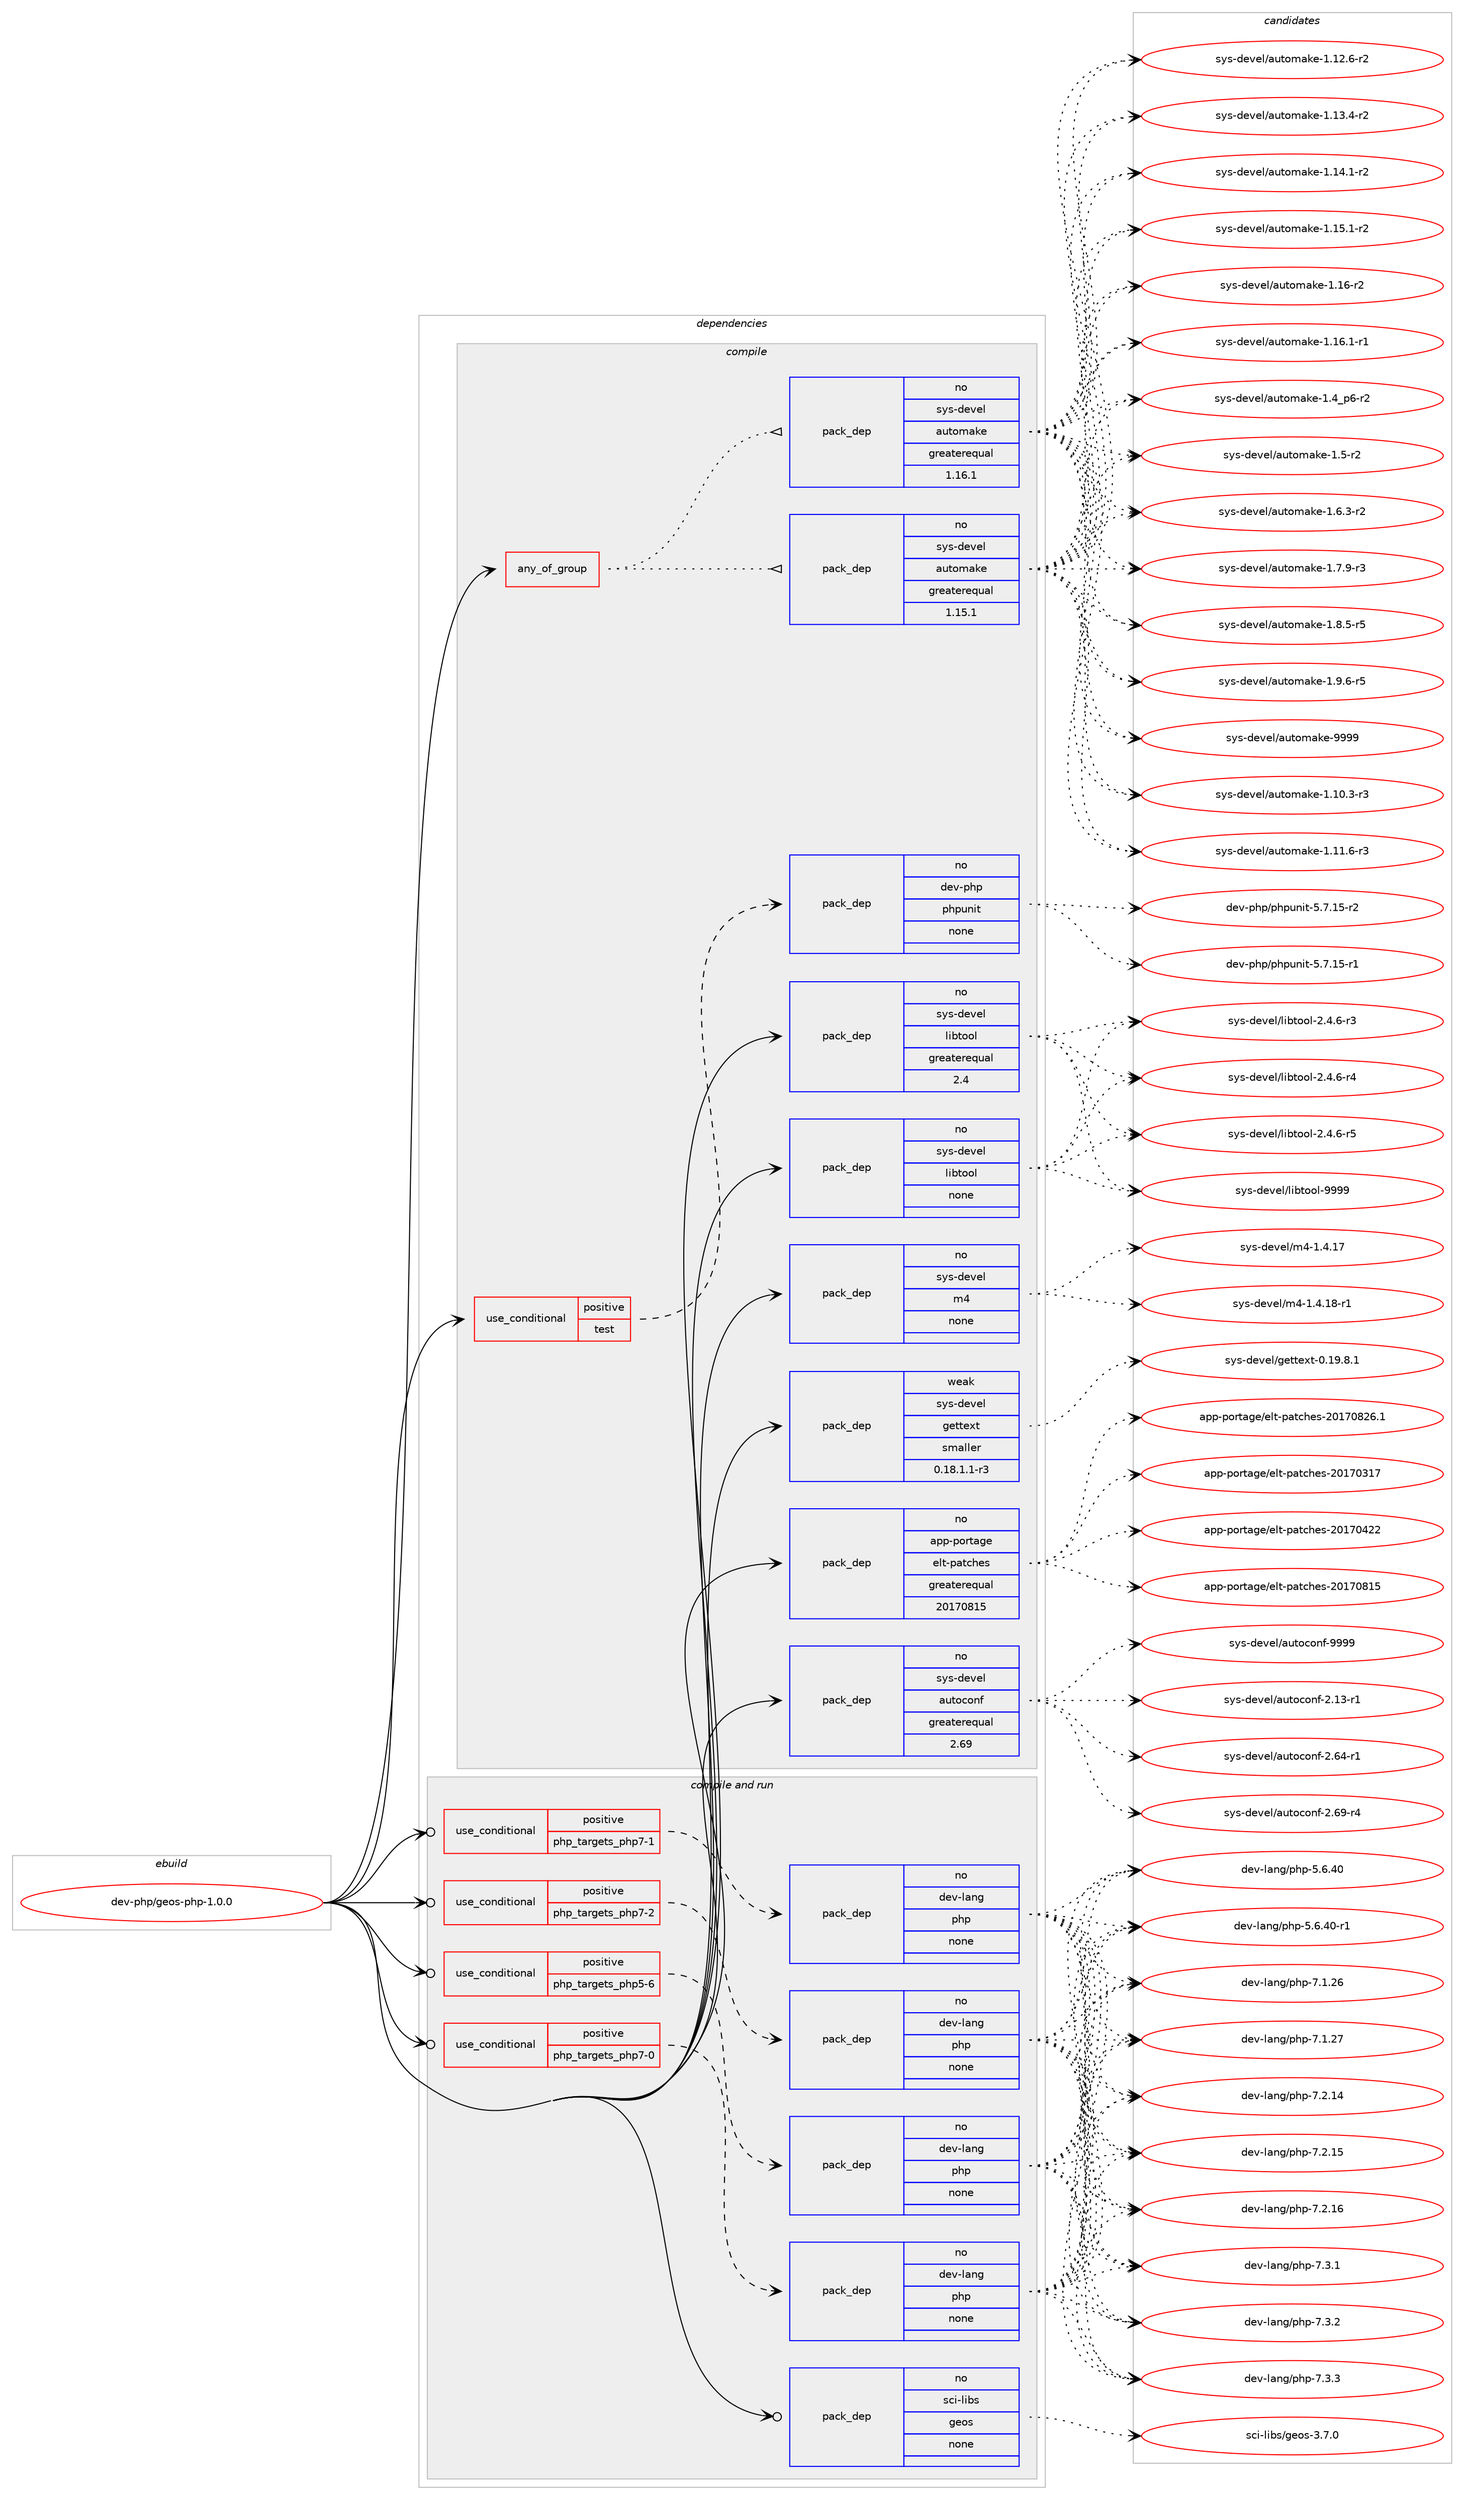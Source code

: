 digraph prolog {

# *************
# Graph options
# *************

newrank=true;
concentrate=true;
compound=true;
graph [rankdir=LR,fontname=Helvetica,fontsize=10,ranksep=1.5];#, ranksep=2.5, nodesep=0.2];
edge  [arrowhead=vee];
node  [fontname=Helvetica,fontsize=10];

# **********
# The ebuild
# **********

subgraph cluster_leftcol {
color=gray;
rank=same;
label=<<i>ebuild</i>>;
id [label="dev-php/geos-php-1.0.0", color=red, width=4, href="../dev-php/geos-php-1.0.0.svg"];
}

# ****************
# The dependencies
# ****************

subgraph cluster_midcol {
color=gray;
label=<<i>dependencies</i>>;
subgraph cluster_compile {
fillcolor="#eeeeee";
style=filled;
label=<<i>compile</i>>;
subgraph any22505 {
dependency1392841 [label=<<TABLE BORDER="0" CELLBORDER="1" CELLSPACING="0" CELLPADDING="4"><TR><TD CELLPADDING="10">any_of_group</TD></TR></TABLE>>, shape=none, color=red];subgraph pack1000484 {
dependency1392842 [label=<<TABLE BORDER="0" CELLBORDER="1" CELLSPACING="0" CELLPADDING="4" WIDTH="220"><TR><TD ROWSPAN="6" CELLPADDING="30">pack_dep</TD></TR><TR><TD WIDTH="110">no</TD></TR><TR><TD>sys-devel</TD></TR><TR><TD>automake</TD></TR><TR><TD>greaterequal</TD></TR><TR><TD>1.16.1</TD></TR></TABLE>>, shape=none, color=blue];
}
dependency1392841:e -> dependency1392842:w [weight=20,style="dotted",arrowhead="oinv"];
subgraph pack1000485 {
dependency1392843 [label=<<TABLE BORDER="0" CELLBORDER="1" CELLSPACING="0" CELLPADDING="4" WIDTH="220"><TR><TD ROWSPAN="6" CELLPADDING="30">pack_dep</TD></TR><TR><TD WIDTH="110">no</TD></TR><TR><TD>sys-devel</TD></TR><TR><TD>automake</TD></TR><TR><TD>greaterequal</TD></TR><TR><TD>1.15.1</TD></TR></TABLE>>, shape=none, color=blue];
}
dependency1392841:e -> dependency1392843:w [weight=20,style="dotted",arrowhead="oinv"];
}
id:e -> dependency1392841:w [weight=20,style="solid",arrowhead="vee"];
subgraph cond369287 {
dependency1392844 [label=<<TABLE BORDER="0" CELLBORDER="1" CELLSPACING="0" CELLPADDING="4"><TR><TD ROWSPAN="3" CELLPADDING="10">use_conditional</TD></TR><TR><TD>positive</TD></TR><TR><TD>test</TD></TR></TABLE>>, shape=none, color=red];
subgraph pack1000486 {
dependency1392845 [label=<<TABLE BORDER="0" CELLBORDER="1" CELLSPACING="0" CELLPADDING="4" WIDTH="220"><TR><TD ROWSPAN="6" CELLPADDING="30">pack_dep</TD></TR><TR><TD WIDTH="110">no</TD></TR><TR><TD>dev-php</TD></TR><TR><TD>phpunit</TD></TR><TR><TD>none</TD></TR><TR><TD></TD></TR></TABLE>>, shape=none, color=blue];
}
dependency1392844:e -> dependency1392845:w [weight=20,style="dashed",arrowhead="vee"];
}
id:e -> dependency1392844:w [weight=20,style="solid",arrowhead="vee"];
subgraph pack1000487 {
dependency1392846 [label=<<TABLE BORDER="0" CELLBORDER="1" CELLSPACING="0" CELLPADDING="4" WIDTH="220"><TR><TD ROWSPAN="6" CELLPADDING="30">pack_dep</TD></TR><TR><TD WIDTH="110">no</TD></TR><TR><TD>app-portage</TD></TR><TR><TD>elt-patches</TD></TR><TR><TD>greaterequal</TD></TR><TR><TD>20170815</TD></TR></TABLE>>, shape=none, color=blue];
}
id:e -> dependency1392846:w [weight=20,style="solid",arrowhead="vee"];
subgraph pack1000488 {
dependency1392847 [label=<<TABLE BORDER="0" CELLBORDER="1" CELLSPACING="0" CELLPADDING="4" WIDTH="220"><TR><TD ROWSPAN="6" CELLPADDING="30">pack_dep</TD></TR><TR><TD WIDTH="110">no</TD></TR><TR><TD>sys-devel</TD></TR><TR><TD>autoconf</TD></TR><TR><TD>greaterequal</TD></TR><TR><TD>2.69</TD></TR></TABLE>>, shape=none, color=blue];
}
id:e -> dependency1392847:w [weight=20,style="solid",arrowhead="vee"];
subgraph pack1000489 {
dependency1392848 [label=<<TABLE BORDER="0" CELLBORDER="1" CELLSPACING="0" CELLPADDING="4" WIDTH="220"><TR><TD ROWSPAN="6" CELLPADDING="30">pack_dep</TD></TR><TR><TD WIDTH="110">no</TD></TR><TR><TD>sys-devel</TD></TR><TR><TD>libtool</TD></TR><TR><TD>greaterequal</TD></TR><TR><TD>2.4</TD></TR></TABLE>>, shape=none, color=blue];
}
id:e -> dependency1392848:w [weight=20,style="solid",arrowhead="vee"];
subgraph pack1000490 {
dependency1392849 [label=<<TABLE BORDER="0" CELLBORDER="1" CELLSPACING="0" CELLPADDING="4" WIDTH="220"><TR><TD ROWSPAN="6" CELLPADDING="30">pack_dep</TD></TR><TR><TD WIDTH="110">no</TD></TR><TR><TD>sys-devel</TD></TR><TR><TD>libtool</TD></TR><TR><TD>none</TD></TR><TR><TD></TD></TR></TABLE>>, shape=none, color=blue];
}
id:e -> dependency1392849:w [weight=20,style="solid",arrowhead="vee"];
subgraph pack1000491 {
dependency1392850 [label=<<TABLE BORDER="0" CELLBORDER="1" CELLSPACING="0" CELLPADDING="4" WIDTH="220"><TR><TD ROWSPAN="6" CELLPADDING="30">pack_dep</TD></TR><TR><TD WIDTH="110">no</TD></TR><TR><TD>sys-devel</TD></TR><TR><TD>m4</TD></TR><TR><TD>none</TD></TR><TR><TD></TD></TR></TABLE>>, shape=none, color=blue];
}
id:e -> dependency1392850:w [weight=20,style="solid",arrowhead="vee"];
subgraph pack1000492 {
dependency1392851 [label=<<TABLE BORDER="0" CELLBORDER="1" CELLSPACING="0" CELLPADDING="4" WIDTH="220"><TR><TD ROWSPAN="6" CELLPADDING="30">pack_dep</TD></TR><TR><TD WIDTH="110">weak</TD></TR><TR><TD>sys-devel</TD></TR><TR><TD>gettext</TD></TR><TR><TD>smaller</TD></TR><TR><TD>0.18.1.1-r3</TD></TR></TABLE>>, shape=none, color=blue];
}
id:e -> dependency1392851:w [weight=20,style="solid",arrowhead="vee"];
}
subgraph cluster_compileandrun {
fillcolor="#eeeeee";
style=filled;
label=<<i>compile and run</i>>;
subgraph cond369288 {
dependency1392852 [label=<<TABLE BORDER="0" CELLBORDER="1" CELLSPACING="0" CELLPADDING="4"><TR><TD ROWSPAN="3" CELLPADDING="10">use_conditional</TD></TR><TR><TD>positive</TD></TR><TR><TD>php_targets_php5-6</TD></TR></TABLE>>, shape=none, color=red];
subgraph pack1000493 {
dependency1392853 [label=<<TABLE BORDER="0" CELLBORDER="1" CELLSPACING="0" CELLPADDING="4" WIDTH="220"><TR><TD ROWSPAN="6" CELLPADDING="30">pack_dep</TD></TR><TR><TD WIDTH="110">no</TD></TR><TR><TD>dev-lang</TD></TR><TR><TD>php</TD></TR><TR><TD>none</TD></TR><TR><TD></TD></TR></TABLE>>, shape=none, color=blue];
}
dependency1392852:e -> dependency1392853:w [weight=20,style="dashed",arrowhead="vee"];
}
id:e -> dependency1392852:w [weight=20,style="solid",arrowhead="odotvee"];
subgraph cond369289 {
dependency1392854 [label=<<TABLE BORDER="0" CELLBORDER="1" CELLSPACING="0" CELLPADDING="4"><TR><TD ROWSPAN="3" CELLPADDING="10">use_conditional</TD></TR><TR><TD>positive</TD></TR><TR><TD>php_targets_php7-0</TD></TR></TABLE>>, shape=none, color=red];
subgraph pack1000494 {
dependency1392855 [label=<<TABLE BORDER="0" CELLBORDER="1" CELLSPACING="0" CELLPADDING="4" WIDTH="220"><TR><TD ROWSPAN="6" CELLPADDING="30">pack_dep</TD></TR><TR><TD WIDTH="110">no</TD></TR><TR><TD>dev-lang</TD></TR><TR><TD>php</TD></TR><TR><TD>none</TD></TR><TR><TD></TD></TR></TABLE>>, shape=none, color=blue];
}
dependency1392854:e -> dependency1392855:w [weight=20,style="dashed",arrowhead="vee"];
}
id:e -> dependency1392854:w [weight=20,style="solid",arrowhead="odotvee"];
subgraph cond369290 {
dependency1392856 [label=<<TABLE BORDER="0" CELLBORDER="1" CELLSPACING="0" CELLPADDING="4"><TR><TD ROWSPAN="3" CELLPADDING="10">use_conditional</TD></TR><TR><TD>positive</TD></TR><TR><TD>php_targets_php7-1</TD></TR></TABLE>>, shape=none, color=red];
subgraph pack1000495 {
dependency1392857 [label=<<TABLE BORDER="0" CELLBORDER="1" CELLSPACING="0" CELLPADDING="4" WIDTH="220"><TR><TD ROWSPAN="6" CELLPADDING="30">pack_dep</TD></TR><TR><TD WIDTH="110">no</TD></TR><TR><TD>dev-lang</TD></TR><TR><TD>php</TD></TR><TR><TD>none</TD></TR><TR><TD></TD></TR></TABLE>>, shape=none, color=blue];
}
dependency1392856:e -> dependency1392857:w [weight=20,style="dashed",arrowhead="vee"];
}
id:e -> dependency1392856:w [weight=20,style="solid",arrowhead="odotvee"];
subgraph cond369291 {
dependency1392858 [label=<<TABLE BORDER="0" CELLBORDER="1" CELLSPACING="0" CELLPADDING="4"><TR><TD ROWSPAN="3" CELLPADDING="10">use_conditional</TD></TR><TR><TD>positive</TD></TR><TR><TD>php_targets_php7-2</TD></TR></TABLE>>, shape=none, color=red];
subgraph pack1000496 {
dependency1392859 [label=<<TABLE BORDER="0" CELLBORDER="1" CELLSPACING="0" CELLPADDING="4" WIDTH="220"><TR><TD ROWSPAN="6" CELLPADDING="30">pack_dep</TD></TR><TR><TD WIDTH="110">no</TD></TR><TR><TD>dev-lang</TD></TR><TR><TD>php</TD></TR><TR><TD>none</TD></TR><TR><TD></TD></TR></TABLE>>, shape=none, color=blue];
}
dependency1392858:e -> dependency1392859:w [weight=20,style="dashed",arrowhead="vee"];
}
id:e -> dependency1392858:w [weight=20,style="solid",arrowhead="odotvee"];
subgraph pack1000497 {
dependency1392860 [label=<<TABLE BORDER="0" CELLBORDER="1" CELLSPACING="0" CELLPADDING="4" WIDTH="220"><TR><TD ROWSPAN="6" CELLPADDING="30">pack_dep</TD></TR><TR><TD WIDTH="110">no</TD></TR><TR><TD>sci-libs</TD></TR><TR><TD>geos</TD></TR><TR><TD>none</TD></TR><TR><TD></TD></TR></TABLE>>, shape=none, color=blue];
}
id:e -> dependency1392860:w [weight=20,style="solid",arrowhead="odotvee"];
}
subgraph cluster_run {
fillcolor="#eeeeee";
style=filled;
label=<<i>run</i>>;
}
}

# **************
# The candidates
# **************

subgraph cluster_choices {
rank=same;
color=gray;
label=<<i>candidates</i>>;

subgraph choice1000484 {
color=black;
nodesep=1;
choice11512111545100101118101108479711711611110997107101454946494846514511451 [label="sys-devel/automake-1.10.3-r3", color=red, width=4,href="../sys-devel/automake-1.10.3-r3.svg"];
choice11512111545100101118101108479711711611110997107101454946494946544511451 [label="sys-devel/automake-1.11.6-r3", color=red, width=4,href="../sys-devel/automake-1.11.6-r3.svg"];
choice11512111545100101118101108479711711611110997107101454946495046544511450 [label="sys-devel/automake-1.12.6-r2", color=red, width=4,href="../sys-devel/automake-1.12.6-r2.svg"];
choice11512111545100101118101108479711711611110997107101454946495146524511450 [label="sys-devel/automake-1.13.4-r2", color=red, width=4,href="../sys-devel/automake-1.13.4-r2.svg"];
choice11512111545100101118101108479711711611110997107101454946495246494511450 [label="sys-devel/automake-1.14.1-r2", color=red, width=4,href="../sys-devel/automake-1.14.1-r2.svg"];
choice11512111545100101118101108479711711611110997107101454946495346494511450 [label="sys-devel/automake-1.15.1-r2", color=red, width=4,href="../sys-devel/automake-1.15.1-r2.svg"];
choice1151211154510010111810110847971171161111099710710145494649544511450 [label="sys-devel/automake-1.16-r2", color=red, width=4,href="../sys-devel/automake-1.16-r2.svg"];
choice11512111545100101118101108479711711611110997107101454946495446494511449 [label="sys-devel/automake-1.16.1-r1", color=red, width=4,href="../sys-devel/automake-1.16.1-r1.svg"];
choice115121115451001011181011084797117116111109971071014549465295112544511450 [label="sys-devel/automake-1.4_p6-r2", color=red, width=4,href="../sys-devel/automake-1.4_p6-r2.svg"];
choice11512111545100101118101108479711711611110997107101454946534511450 [label="sys-devel/automake-1.5-r2", color=red, width=4,href="../sys-devel/automake-1.5-r2.svg"];
choice115121115451001011181011084797117116111109971071014549465446514511450 [label="sys-devel/automake-1.6.3-r2", color=red, width=4,href="../sys-devel/automake-1.6.3-r2.svg"];
choice115121115451001011181011084797117116111109971071014549465546574511451 [label="sys-devel/automake-1.7.9-r3", color=red, width=4,href="../sys-devel/automake-1.7.9-r3.svg"];
choice115121115451001011181011084797117116111109971071014549465646534511453 [label="sys-devel/automake-1.8.5-r5", color=red, width=4,href="../sys-devel/automake-1.8.5-r5.svg"];
choice115121115451001011181011084797117116111109971071014549465746544511453 [label="sys-devel/automake-1.9.6-r5", color=red, width=4,href="../sys-devel/automake-1.9.6-r5.svg"];
choice115121115451001011181011084797117116111109971071014557575757 [label="sys-devel/automake-9999", color=red, width=4,href="../sys-devel/automake-9999.svg"];
dependency1392842:e -> choice11512111545100101118101108479711711611110997107101454946494846514511451:w [style=dotted,weight="100"];
dependency1392842:e -> choice11512111545100101118101108479711711611110997107101454946494946544511451:w [style=dotted,weight="100"];
dependency1392842:e -> choice11512111545100101118101108479711711611110997107101454946495046544511450:w [style=dotted,weight="100"];
dependency1392842:e -> choice11512111545100101118101108479711711611110997107101454946495146524511450:w [style=dotted,weight="100"];
dependency1392842:e -> choice11512111545100101118101108479711711611110997107101454946495246494511450:w [style=dotted,weight="100"];
dependency1392842:e -> choice11512111545100101118101108479711711611110997107101454946495346494511450:w [style=dotted,weight="100"];
dependency1392842:e -> choice1151211154510010111810110847971171161111099710710145494649544511450:w [style=dotted,weight="100"];
dependency1392842:e -> choice11512111545100101118101108479711711611110997107101454946495446494511449:w [style=dotted,weight="100"];
dependency1392842:e -> choice115121115451001011181011084797117116111109971071014549465295112544511450:w [style=dotted,weight="100"];
dependency1392842:e -> choice11512111545100101118101108479711711611110997107101454946534511450:w [style=dotted,weight="100"];
dependency1392842:e -> choice115121115451001011181011084797117116111109971071014549465446514511450:w [style=dotted,weight="100"];
dependency1392842:e -> choice115121115451001011181011084797117116111109971071014549465546574511451:w [style=dotted,weight="100"];
dependency1392842:e -> choice115121115451001011181011084797117116111109971071014549465646534511453:w [style=dotted,weight="100"];
dependency1392842:e -> choice115121115451001011181011084797117116111109971071014549465746544511453:w [style=dotted,weight="100"];
dependency1392842:e -> choice115121115451001011181011084797117116111109971071014557575757:w [style=dotted,weight="100"];
}
subgraph choice1000485 {
color=black;
nodesep=1;
choice11512111545100101118101108479711711611110997107101454946494846514511451 [label="sys-devel/automake-1.10.3-r3", color=red, width=4,href="../sys-devel/automake-1.10.3-r3.svg"];
choice11512111545100101118101108479711711611110997107101454946494946544511451 [label="sys-devel/automake-1.11.6-r3", color=red, width=4,href="../sys-devel/automake-1.11.6-r3.svg"];
choice11512111545100101118101108479711711611110997107101454946495046544511450 [label="sys-devel/automake-1.12.6-r2", color=red, width=4,href="../sys-devel/automake-1.12.6-r2.svg"];
choice11512111545100101118101108479711711611110997107101454946495146524511450 [label="sys-devel/automake-1.13.4-r2", color=red, width=4,href="../sys-devel/automake-1.13.4-r2.svg"];
choice11512111545100101118101108479711711611110997107101454946495246494511450 [label="sys-devel/automake-1.14.1-r2", color=red, width=4,href="../sys-devel/automake-1.14.1-r2.svg"];
choice11512111545100101118101108479711711611110997107101454946495346494511450 [label="sys-devel/automake-1.15.1-r2", color=red, width=4,href="../sys-devel/automake-1.15.1-r2.svg"];
choice1151211154510010111810110847971171161111099710710145494649544511450 [label="sys-devel/automake-1.16-r2", color=red, width=4,href="../sys-devel/automake-1.16-r2.svg"];
choice11512111545100101118101108479711711611110997107101454946495446494511449 [label="sys-devel/automake-1.16.1-r1", color=red, width=4,href="../sys-devel/automake-1.16.1-r1.svg"];
choice115121115451001011181011084797117116111109971071014549465295112544511450 [label="sys-devel/automake-1.4_p6-r2", color=red, width=4,href="../sys-devel/automake-1.4_p6-r2.svg"];
choice11512111545100101118101108479711711611110997107101454946534511450 [label="sys-devel/automake-1.5-r2", color=red, width=4,href="../sys-devel/automake-1.5-r2.svg"];
choice115121115451001011181011084797117116111109971071014549465446514511450 [label="sys-devel/automake-1.6.3-r2", color=red, width=4,href="../sys-devel/automake-1.6.3-r2.svg"];
choice115121115451001011181011084797117116111109971071014549465546574511451 [label="sys-devel/automake-1.7.9-r3", color=red, width=4,href="../sys-devel/automake-1.7.9-r3.svg"];
choice115121115451001011181011084797117116111109971071014549465646534511453 [label="sys-devel/automake-1.8.5-r5", color=red, width=4,href="../sys-devel/automake-1.8.5-r5.svg"];
choice115121115451001011181011084797117116111109971071014549465746544511453 [label="sys-devel/automake-1.9.6-r5", color=red, width=4,href="../sys-devel/automake-1.9.6-r5.svg"];
choice115121115451001011181011084797117116111109971071014557575757 [label="sys-devel/automake-9999", color=red, width=4,href="../sys-devel/automake-9999.svg"];
dependency1392843:e -> choice11512111545100101118101108479711711611110997107101454946494846514511451:w [style=dotted,weight="100"];
dependency1392843:e -> choice11512111545100101118101108479711711611110997107101454946494946544511451:w [style=dotted,weight="100"];
dependency1392843:e -> choice11512111545100101118101108479711711611110997107101454946495046544511450:w [style=dotted,weight="100"];
dependency1392843:e -> choice11512111545100101118101108479711711611110997107101454946495146524511450:w [style=dotted,weight="100"];
dependency1392843:e -> choice11512111545100101118101108479711711611110997107101454946495246494511450:w [style=dotted,weight="100"];
dependency1392843:e -> choice11512111545100101118101108479711711611110997107101454946495346494511450:w [style=dotted,weight="100"];
dependency1392843:e -> choice1151211154510010111810110847971171161111099710710145494649544511450:w [style=dotted,weight="100"];
dependency1392843:e -> choice11512111545100101118101108479711711611110997107101454946495446494511449:w [style=dotted,weight="100"];
dependency1392843:e -> choice115121115451001011181011084797117116111109971071014549465295112544511450:w [style=dotted,weight="100"];
dependency1392843:e -> choice11512111545100101118101108479711711611110997107101454946534511450:w [style=dotted,weight="100"];
dependency1392843:e -> choice115121115451001011181011084797117116111109971071014549465446514511450:w [style=dotted,weight="100"];
dependency1392843:e -> choice115121115451001011181011084797117116111109971071014549465546574511451:w [style=dotted,weight="100"];
dependency1392843:e -> choice115121115451001011181011084797117116111109971071014549465646534511453:w [style=dotted,weight="100"];
dependency1392843:e -> choice115121115451001011181011084797117116111109971071014549465746544511453:w [style=dotted,weight="100"];
dependency1392843:e -> choice115121115451001011181011084797117116111109971071014557575757:w [style=dotted,weight="100"];
}
subgraph choice1000486 {
color=black;
nodesep=1;
choice1001011184511210411247112104112117110105116455346554649534511449 [label="dev-php/phpunit-5.7.15-r1", color=red, width=4,href="../dev-php/phpunit-5.7.15-r1.svg"];
choice1001011184511210411247112104112117110105116455346554649534511450 [label="dev-php/phpunit-5.7.15-r2", color=red, width=4,href="../dev-php/phpunit-5.7.15-r2.svg"];
dependency1392845:e -> choice1001011184511210411247112104112117110105116455346554649534511449:w [style=dotted,weight="100"];
dependency1392845:e -> choice1001011184511210411247112104112117110105116455346554649534511450:w [style=dotted,weight="100"];
}
subgraph choice1000487 {
color=black;
nodesep=1;
choice97112112451121111141169710310147101108116451129711699104101115455048495548514955 [label="app-portage/elt-patches-20170317", color=red, width=4,href="../app-portage/elt-patches-20170317.svg"];
choice97112112451121111141169710310147101108116451129711699104101115455048495548525050 [label="app-portage/elt-patches-20170422", color=red, width=4,href="../app-portage/elt-patches-20170422.svg"];
choice97112112451121111141169710310147101108116451129711699104101115455048495548564953 [label="app-portage/elt-patches-20170815", color=red, width=4,href="../app-portage/elt-patches-20170815.svg"];
choice971121124511211111411697103101471011081164511297116991041011154550484955485650544649 [label="app-portage/elt-patches-20170826.1", color=red, width=4,href="../app-portage/elt-patches-20170826.1.svg"];
dependency1392846:e -> choice97112112451121111141169710310147101108116451129711699104101115455048495548514955:w [style=dotted,weight="100"];
dependency1392846:e -> choice97112112451121111141169710310147101108116451129711699104101115455048495548525050:w [style=dotted,weight="100"];
dependency1392846:e -> choice97112112451121111141169710310147101108116451129711699104101115455048495548564953:w [style=dotted,weight="100"];
dependency1392846:e -> choice971121124511211111411697103101471011081164511297116991041011154550484955485650544649:w [style=dotted,weight="100"];
}
subgraph choice1000488 {
color=black;
nodesep=1;
choice1151211154510010111810110847971171161119911111010245504649514511449 [label="sys-devel/autoconf-2.13-r1", color=red, width=4,href="../sys-devel/autoconf-2.13-r1.svg"];
choice1151211154510010111810110847971171161119911111010245504654524511449 [label="sys-devel/autoconf-2.64-r1", color=red, width=4,href="../sys-devel/autoconf-2.64-r1.svg"];
choice1151211154510010111810110847971171161119911111010245504654574511452 [label="sys-devel/autoconf-2.69-r4", color=red, width=4,href="../sys-devel/autoconf-2.69-r4.svg"];
choice115121115451001011181011084797117116111991111101024557575757 [label="sys-devel/autoconf-9999", color=red, width=4,href="../sys-devel/autoconf-9999.svg"];
dependency1392847:e -> choice1151211154510010111810110847971171161119911111010245504649514511449:w [style=dotted,weight="100"];
dependency1392847:e -> choice1151211154510010111810110847971171161119911111010245504654524511449:w [style=dotted,weight="100"];
dependency1392847:e -> choice1151211154510010111810110847971171161119911111010245504654574511452:w [style=dotted,weight="100"];
dependency1392847:e -> choice115121115451001011181011084797117116111991111101024557575757:w [style=dotted,weight="100"];
}
subgraph choice1000489 {
color=black;
nodesep=1;
choice1151211154510010111810110847108105981161111111084550465246544511451 [label="sys-devel/libtool-2.4.6-r3", color=red, width=4,href="../sys-devel/libtool-2.4.6-r3.svg"];
choice1151211154510010111810110847108105981161111111084550465246544511452 [label="sys-devel/libtool-2.4.6-r4", color=red, width=4,href="../sys-devel/libtool-2.4.6-r4.svg"];
choice1151211154510010111810110847108105981161111111084550465246544511453 [label="sys-devel/libtool-2.4.6-r5", color=red, width=4,href="../sys-devel/libtool-2.4.6-r5.svg"];
choice1151211154510010111810110847108105981161111111084557575757 [label="sys-devel/libtool-9999", color=red, width=4,href="../sys-devel/libtool-9999.svg"];
dependency1392848:e -> choice1151211154510010111810110847108105981161111111084550465246544511451:w [style=dotted,weight="100"];
dependency1392848:e -> choice1151211154510010111810110847108105981161111111084550465246544511452:w [style=dotted,weight="100"];
dependency1392848:e -> choice1151211154510010111810110847108105981161111111084550465246544511453:w [style=dotted,weight="100"];
dependency1392848:e -> choice1151211154510010111810110847108105981161111111084557575757:w [style=dotted,weight="100"];
}
subgraph choice1000490 {
color=black;
nodesep=1;
choice1151211154510010111810110847108105981161111111084550465246544511451 [label="sys-devel/libtool-2.4.6-r3", color=red, width=4,href="../sys-devel/libtool-2.4.6-r3.svg"];
choice1151211154510010111810110847108105981161111111084550465246544511452 [label="sys-devel/libtool-2.4.6-r4", color=red, width=4,href="../sys-devel/libtool-2.4.6-r4.svg"];
choice1151211154510010111810110847108105981161111111084550465246544511453 [label="sys-devel/libtool-2.4.6-r5", color=red, width=4,href="../sys-devel/libtool-2.4.6-r5.svg"];
choice1151211154510010111810110847108105981161111111084557575757 [label="sys-devel/libtool-9999", color=red, width=4,href="../sys-devel/libtool-9999.svg"];
dependency1392849:e -> choice1151211154510010111810110847108105981161111111084550465246544511451:w [style=dotted,weight="100"];
dependency1392849:e -> choice1151211154510010111810110847108105981161111111084550465246544511452:w [style=dotted,weight="100"];
dependency1392849:e -> choice1151211154510010111810110847108105981161111111084550465246544511453:w [style=dotted,weight="100"];
dependency1392849:e -> choice1151211154510010111810110847108105981161111111084557575757:w [style=dotted,weight="100"];
}
subgraph choice1000491 {
color=black;
nodesep=1;
choice11512111545100101118101108471095245494652464955 [label="sys-devel/m4-1.4.17", color=red, width=4,href="../sys-devel/m4-1.4.17.svg"];
choice115121115451001011181011084710952454946524649564511449 [label="sys-devel/m4-1.4.18-r1", color=red, width=4,href="../sys-devel/m4-1.4.18-r1.svg"];
dependency1392850:e -> choice11512111545100101118101108471095245494652464955:w [style=dotted,weight="100"];
dependency1392850:e -> choice115121115451001011181011084710952454946524649564511449:w [style=dotted,weight="100"];
}
subgraph choice1000492 {
color=black;
nodesep=1;
choice1151211154510010111810110847103101116116101120116454846495746564649 [label="sys-devel/gettext-0.19.8.1", color=red, width=4,href="../sys-devel/gettext-0.19.8.1.svg"];
dependency1392851:e -> choice1151211154510010111810110847103101116116101120116454846495746564649:w [style=dotted,weight="100"];
}
subgraph choice1000493 {
color=black;
nodesep=1;
choice10010111845108971101034711210411245534654465248 [label="dev-lang/php-5.6.40", color=red, width=4,href="../dev-lang/php-5.6.40.svg"];
choice100101118451089711010347112104112455346544652484511449 [label="dev-lang/php-5.6.40-r1", color=red, width=4,href="../dev-lang/php-5.6.40-r1.svg"];
choice10010111845108971101034711210411245554649465054 [label="dev-lang/php-7.1.26", color=red, width=4,href="../dev-lang/php-7.1.26.svg"];
choice10010111845108971101034711210411245554649465055 [label="dev-lang/php-7.1.27", color=red, width=4,href="../dev-lang/php-7.1.27.svg"];
choice10010111845108971101034711210411245554650464952 [label="dev-lang/php-7.2.14", color=red, width=4,href="../dev-lang/php-7.2.14.svg"];
choice10010111845108971101034711210411245554650464953 [label="dev-lang/php-7.2.15", color=red, width=4,href="../dev-lang/php-7.2.15.svg"];
choice10010111845108971101034711210411245554650464954 [label="dev-lang/php-7.2.16", color=red, width=4,href="../dev-lang/php-7.2.16.svg"];
choice100101118451089711010347112104112455546514649 [label="dev-lang/php-7.3.1", color=red, width=4,href="../dev-lang/php-7.3.1.svg"];
choice100101118451089711010347112104112455546514650 [label="dev-lang/php-7.3.2", color=red, width=4,href="../dev-lang/php-7.3.2.svg"];
choice100101118451089711010347112104112455546514651 [label="dev-lang/php-7.3.3", color=red, width=4,href="../dev-lang/php-7.3.3.svg"];
dependency1392853:e -> choice10010111845108971101034711210411245534654465248:w [style=dotted,weight="100"];
dependency1392853:e -> choice100101118451089711010347112104112455346544652484511449:w [style=dotted,weight="100"];
dependency1392853:e -> choice10010111845108971101034711210411245554649465054:w [style=dotted,weight="100"];
dependency1392853:e -> choice10010111845108971101034711210411245554649465055:w [style=dotted,weight="100"];
dependency1392853:e -> choice10010111845108971101034711210411245554650464952:w [style=dotted,weight="100"];
dependency1392853:e -> choice10010111845108971101034711210411245554650464953:w [style=dotted,weight="100"];
dependency1392853:e -> choice10010111845108971101034711210411245554650464954:w [style=dotted,weight="100"];
dependency1392853:e -> choice100101118451089711010347112104112455546514649:w [style=dotted,weight="100"];
dependency1392853:e -> choice100101118451089711010347112104112455546514650:w [style=dotted,weight="100"];
dependency1392853:e -> choice100101118451089711010347112104112455546514651:w [style=dotted,weight="100"];
}
subgraph choice1000494 {
color=black;
nodesep=1;
choice10010111845108971101034711210411245534654465248 [label="dev-lang/php-5.6.40", color=red, width=4,href="../dev-lang/php-5.6.40.svg"];
choice100101118451089711010347112104112455346544652484511449 [label="dev-lang/php-5.6.40-r1", color=red, width=4,href="../dev-lang/php-5.6.40-r1.svg"];
choice10010111845108971101034711210411245554649465054 [label="dev-lang/php-7.1.26", color=red, width=4,href="../dev-lang/php-7.1.26.svg"];
choice10010111845108971101034711210411245554649465055 [label="dev-lang/php-7.1.27", color=red, width=4,href="../dev-lang/php-7.1.27.svg"];
choice10010111845108971101034711210411245554650464952 [label="dev-lang/php-7.2.14", color=red, width=4,href="../dev-lang/php-7.2.14.svg"];
choice10010111845108971101034711210411245554650464953 [label="dev-lang/php-7.2.15", color=red, width=4,href="../dev-lang/php-7.2.15.svg"];
choice10010111845108971101034711210411245554650464954 [label="dev-lang/php-7.2.16", color=red, width=4,href="../dev-lang/php-7.2.16.svg"];
choice100101118451089711010347112104112455546514649 [label="dev-lang/php-7.3.1", color=red, width=4,href="../dev-lang/php-7.3.1.svg"];
choice100101118451089711010347112104112455546514650 [label="dev-lang/php-7.3.2", color=red, width=4,href="../dev-lang/php-7.3.2.svg"];
choice100101118451089711010347112104112455546514651 [label="dev-lang/php-7.3.3", color=red, width=4,href="../dev-lang/php-7.3.3.svg"];
dependency1392855:e -> choice10010111845108971101034711210411245534654465248:w [style=dotted,weight="100"];
dependency1392855:e -> choice100101118451089711010347112104112455346544652484511449:w [style=dotted,weight="100"];
dependency1392855:e -> choice10010111845108971101034711210411245554649465054:w [style=dotted,weight="100"];
dependency1392855:e -> choice10010111845108971101034711210411245554649465055:w [style=dotted,weight="100"];
dependency1392855:e -> choice10010111845108971101034711210411245554650464952:w [style=dotted,weight="100"];
dependency1392855:e -> choice10010111845108971101034711210411245554650464953:w [style=dotted,weight="100"];
dependency1392855:e -> choice10010111845108971101034711210411245554650464954:w [style=dotted,weight="100"];
dependency1392855:e -> choice100101118451089711010347112104112455546514649:w [style=dotted,weight="100"];
dependency1392855:e -> choice100101118451089711010347112104112455546514650:w [style=dotted,weight="100"];
dependency1392855:e -> choice100101118451089711010347112104112455546514651:w [style=dotted,weight="100"];
}
subgraph choice1000495 {
color=black;
nodesep=1;
choice10010111845108971101034711210411245534654465248 [label="dev-lang/php-5.6.40", color=red, width=4,href="../dev-lang/php-5.6.40.svg"];
choice100101118451089711010347112104112455346544652484511449 [label="dev-lang/php-5.6.40-r1", color=red, width=4,href="../dev-lang/php-5.6.40-r1.svg"];
choice10010111845108971101034711210411245554649465054 [label="dev-lang/php-7.1.26", color=red, width=4,href="../dev-lang/php-7.1.26.svg"];
choice10010111845108971101034711210411245554649465055 [label="dev-lang/php-7.1.27", color=red, width=4,href="../dev-lang/php-7.1.27.svg"];
choice10010111845108971101034711210411245554650464952 [label="dev-lang/php-7.2.14", color=red, width=4,href="../dev-lang/php-7.2.14.svg"];
choice10010111845108971101034711210411245554650464953 [label="dev-lang/php-7.2.15", color=red, width=4,href="../dev-lang/php-7.2.15.svg"];
choice10010111845108971101034711210411245554650464954 [label="dev-lang/php-7.2.16", color=red, width=4,href="../dev-lang/php-7.2.16.svg"];
choice100101118451089711010347112104112455546514649 [label="dev-lang/php-7.3.1", color=red, width=4,href="../dev-lang/php-7.3.1.svg"];
choice100101118451089711010347112104112455546514650 [label="dev-lang/php-7.3.2", color=red, width=4,href="../dev-lang/php-7.3.2.svg"];
choice100101118451089711010347112104112455546514651 [label="dev-lang/php-7.3.3", color=red, width=4,href="../dev-lang/php-7.3.3.svg"];
dependency1392857:e -> choice10010111845108971101034711210411245534654465248:w [style=dotted,weight="100"];
dependency1392857:e -> choice100101118451089711010347112104112455346544652484511449:w [style=dotted,weight="100"];
dependency1392857:e -> choice10010111845108971101034711210411245554649465054:w [style=dotted,weight="100"];
dependency1392857:e -> choice10010111845108971101034711210411245554649465055:w [style=dotted,weight="100"];
dependency1392857:e -> choice10010111845108971101034711210411245554650464952:w [style=dotted,weight="100"];
dependency1392857:e -> choice10010111845108971101034711210411245554650464953:w [style=dotted,weight="100"];
dependency1392857:e -> choice10010111845108971101034711210411245554650464954:w [style=dotted,weight="100"];
dependency1392857:e -> choice100101118451089711010347112104112455546514649:w [style=dotted,weight="100"];
dependency1392857:e -> choice100101118451089711010347112104112455546514650:w [style=dotted,weight="100"];
dependency1392857:e -> choice100101118451089711010347112104112455546514651:w [style=dotted,weight="100"];
}
subgraph choice1000496 {
color=black;
nodesep=1;
choice10010111845108971101034711210411245534654465248 [label="dev-lang/php-5.6.40", color=red, width=4,href="../dev-lang/php-5.6.40.svg"];
choice100101118451089711010347112104112455346544652484511449 [label="dev-lang/php-5.6.40-r1", color=red, width=4,href="../dev-lang/php-5.6.40-r1.svg"];
choice10010111845108971101034711210411245554649465054 [label="dev-lang/php-7.1.26", color=red, width=4,href="../dev-lang/php-7.1.26.svg"];
choice10010111845108971101034711210411245554649465055 [label="dev-lang/php-7.1.27", color=red, width=4,href="../dev-lang/php-7.1.27.svg"];
choice10010111845108971101034711210411245554650464952 [label="dev-lang/php-7.2.14", color=red, width=4,href="../dev-lang/php-7.2.14.svg"];
choice10010111845108971101034711210411245554650464953 [label="dev-lang/php-7.2.15", color=red, width=4,href="../dev-lang/php-7.2.15.svg"];
choice10010111845108971101034711210411245554650464954 [label="dev-lang/php-7.2.16", color=red, width=4,href="../dev-lang/php-7.2.16.svg"];
choice100101118451089711010347112104112455546514649 [label="dev-lang/php-7.3.1", color=red, width=4,href="../dev-lang/php-7.3.1.svg"];
choice100101118451089711010347112104112455546514650 [label="dev-lang/php-7.3.2", color=red, width=4,href="../dev-lang/php-7.3.2.svg"];
choice100101118451089711010347112104112455546514651 [label="dev-lang/php-7.3.3", color=red, width=4,href="../dev-lang/php-7.3.3.svg"];
dependency1392859:e -> choice10010111845108971101034711210411245534654465248:w [style=dotted,weight="100"];
dependency1392859:e -> choice100101118451089711010347112104112455346544652484511449:w [style=dotted,weight="100"];
dependency1392859:e -> choice10010111845108971101034711210411245554649465054:w [style=dotted,weight="100"];
dependency1392859:e -> choice10010111845108971101034711210411245554649465055:w [style=dotted,weight="100"];
dependency1392859:e -> choice10010111845108971101034711210411245554650464952:w [style=dotted,weight="100"];
dependency1392859:e -> choice10010111845108971101034711210411245554650464953:w [style=dotted,weight="100"];
dependency1392859:e -> choice10010111845108971101034711210411245554650464954:w [style=dotted,weight="100"];
dependency1392859:e -> choice100101118451089711010347112104112455546514649:w [style=dotted,weight="100"];
dependency1392859:e -> choice100101118451089711010347112104112455546514650:w [style=dotted,weight="100"];
dependency1392859:e -> choice100101118451089711010347112104112455546514651:w [style=dotted,weight="100"];
}
subgraph choice1000497 {
color=black;
nodesep=1;
choice11599105451081059811547103101111115455146554648 [label="sci-libs/geos-3.7.0", color=red, width=4,href="../sci-libs/geos-3.7.0.svg"];
dependency1392860:e -> choice11599105451081059811547103101111115455146554648:w [style=dotted,weight="100"];
}
}

}
